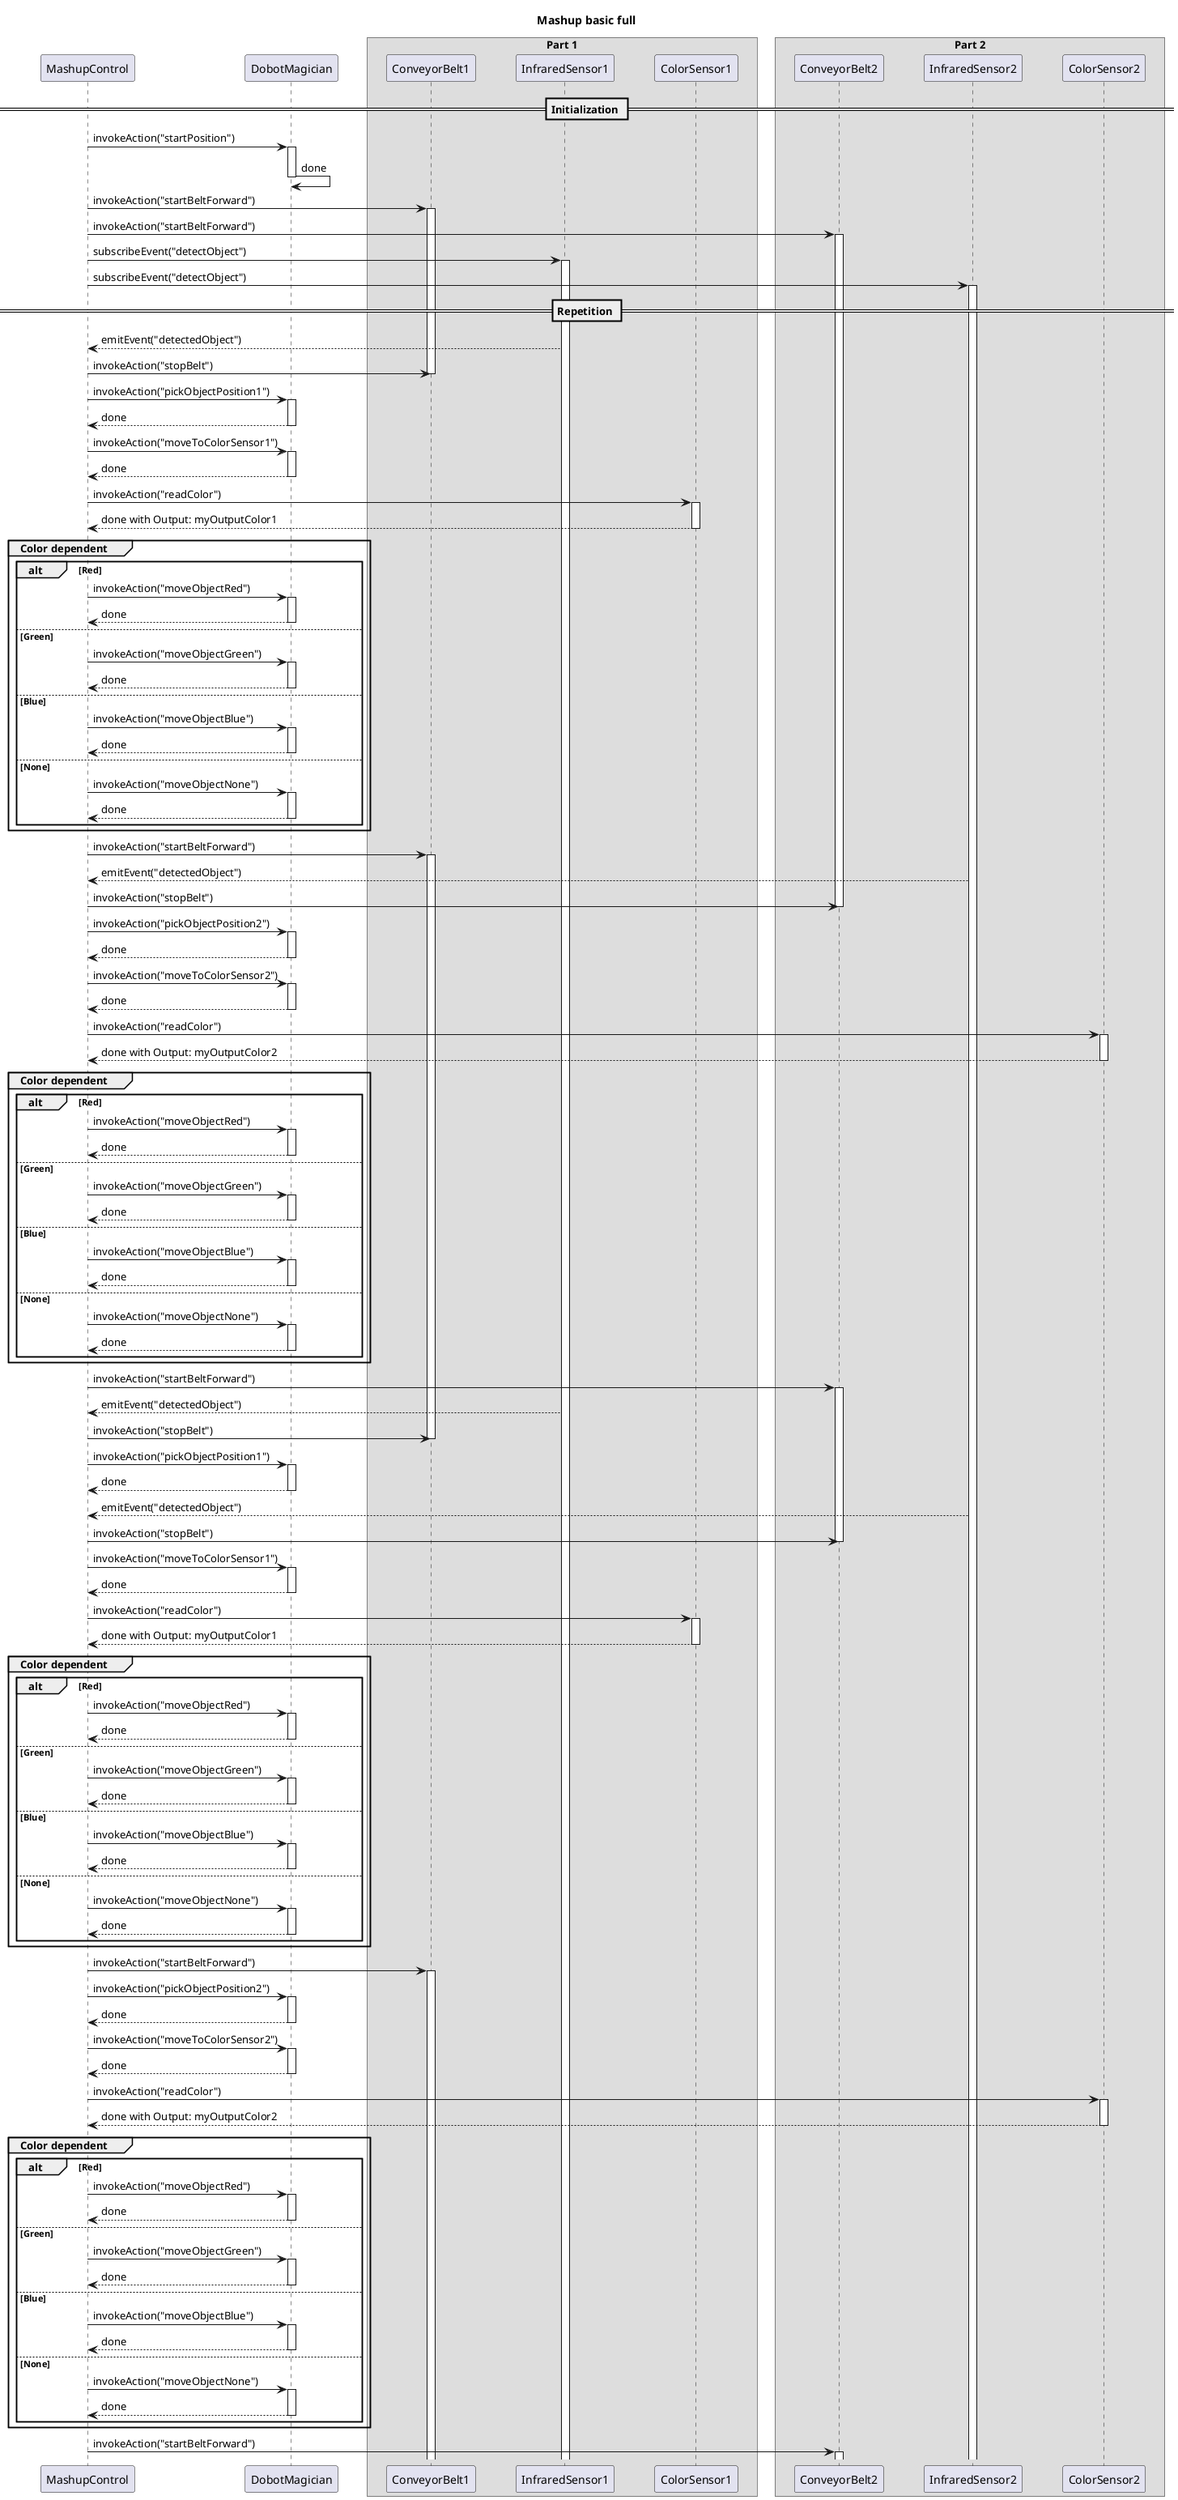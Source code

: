 @startuml

title Mashup basic full

skinparam ParticipantPadding 20
skinparam BoxPadding 10

participant MashupControl as MC
participant DobotMagician as DM

box "Part 1"
participant ConveyorBelt1 as CB1
participant InfraredSensor1 as IS1
participant ColorSensor1 as CS1
end box

box "Part 2"
participant ConveyorBelt2 as CB2
participant InfraredSensor2 as IS2
participant ColorSensor2 as CS2
end box


== Initialization ==

MC -> DM: invokeAction("startPosition")
activate DM
DM -> DM: done
deactivate DM

MC -> CB1: invokeAction("startBeltForward")
activate CB1
MC -> CB2: invokeAction("startBeltForward")
activate CB2

MC -> IS1: subscribeEvent("detectObject")
activate IS1
MC -> IS2: subscribeEvent("detectObject")
activate IS2


== Repetition ==

MC <-- IS1: emitEvent("detectedObject")
MC -> CB1: invokeAction("stopBelt")
deactivate CB1
MC -> DM: invokeAction("pickObjectPosition1")
activate DM
MC <-- DM: done
deactivate DM
MC -> DM: invokeAction("moveToColorSensor1")
activate DM
MC <-- DM: done
deactivate DM
MC -> CS1: invokeAction("readColor")
activate CS1
MC <-- CS1: done with Output: myOutputColor1
deactivate CS1
group Color dependent
alt Red
MC -> DM: invokeAction("moveObjectRed")
activate DM
MC <-- DM: done
deactivate DM
else Green
MC -> DM: invokeAction("moveObjectGreen")
activate DM
MC <-- DM: done
deactivate DM
else Blue
MC -> DM: invokeAction("moveObjectBlue")
activate DM
MC <-- DM: done
deactivate DM
else None
MC -> DM: invokeAction("moveObjectNone")
activate DM
MC <-- DM: done
deactivate DM
end
end
MC -> CB1: invokeAction("startBeltForward")
activate CB1


MC <-- IS2: emitEvent("detectedObject")
MC -> CB2: invokeAction("stopBelt")
deactivate CB2
MC -> DM: invokeAction("pickObjectPosition2")
activate DM
MC <-- DM: done
deactivate DM
MC -> DM: invokeAction("moveToColorSensor2")
activate DM
MC <-- DM: done
deactivate DM
MC -> CS2: invokeAction("readColor")
activate CS2
MC <-- CS2: done with Output: myOutputColor2
deactivate CS2
group Color dependent
alt Red
MC -> DM: invokeAction("moveObjectRed")
activate DM
MC <-- DM: done
deactivate DM
else Green
MC -> DM: invokeAction("moveObjectGreen")
activate DM
MC <-- DM: done
deactivate DM
else Blue
MC -> DM: invokeAction("moveObjectBlue")
activate DM
MC <-- DM: done
deactivate DM
else None
MC -> DM: invokeAction("moveObjectNone")
activate DM
MC <-- DM: done
deactivate DM
end
end
MC -> CB2: invokeAction("startBeltForward")
activate CB2

MC <-- IS1: emitEvent("detectedObject")
MC -> CB1: invokeAction("stopBelt")
deactivate CB1
MC -> DM: invokeAction("pickObjectPosition1")
activate DM
MC <-- DM: done
deactivate DM

MC <-- IS2: emitEvent("detectedObject")
MC -> CB2: invokeAction("stopBelt")
deactivate CB2

MC -> DM: invokeAction("moveToColorSensor1")
activate DM
MC <-- DM: done
deactivate DM
MC -> CS1: invokeAction("readColor")
activate CS1
MC <-- CS1: done with Output: myOutputColor1
deactivate CS1
group Color dependent
alt Red
MC -> DM: invokeAction("moveObjectRed")
activate DM
MC <-- DM: done
deactivate DM
else Green
MC -> DM: invokeAction("moveObjectGreen")
activate DM
MC <-- DM: done
deactivate DM
else Blue
MC -> DM: invokeAction("moveObjectBlue")
activate DM
MC <-- DM: done
deactivate DM
else None
MC -> DM: invokeAction("moveObjectNone")
activate DM
MC <-- DM: done
deactivate DM
end
end
MC -> CB1: invokeAction("startBeltForward")
activate CB1

MC -> DM: invokeAction("pickObjectPosition2")
activate DM
MC <-- DM: done
deactivate DM
MC -> DM: invokeAction("moveToColorSensor2")
activate DM
MC <-- DM: done
deactivate DM
MC -> CS2: invokeAction("readColor")
activate CS2
MC <-- CS2: done with Output: myOutputColor2
deactivate CS2
group Color dependent
alt Red
MC -> DM: invokeAction("moveObjectRed")
activate DM
MC <-- DM: done
deactivate DM
else Green
MC -> DM: invokeAction("moveObjectGreen")
activate DM
MC <-- DM: done
deactivate DM
else Blue
MC -> DM: invokeAction("moveObjectBlue")
activate DM
MC <-- DM: done
deactivate DM
else None
MC -> DM: invokeAction("moveObjectNone")
activate DM
MC <-- DM: done
deactivate DM
end
end
MC -> CB2: invokeAction("startBeltForward")
activate CB2
@enduml